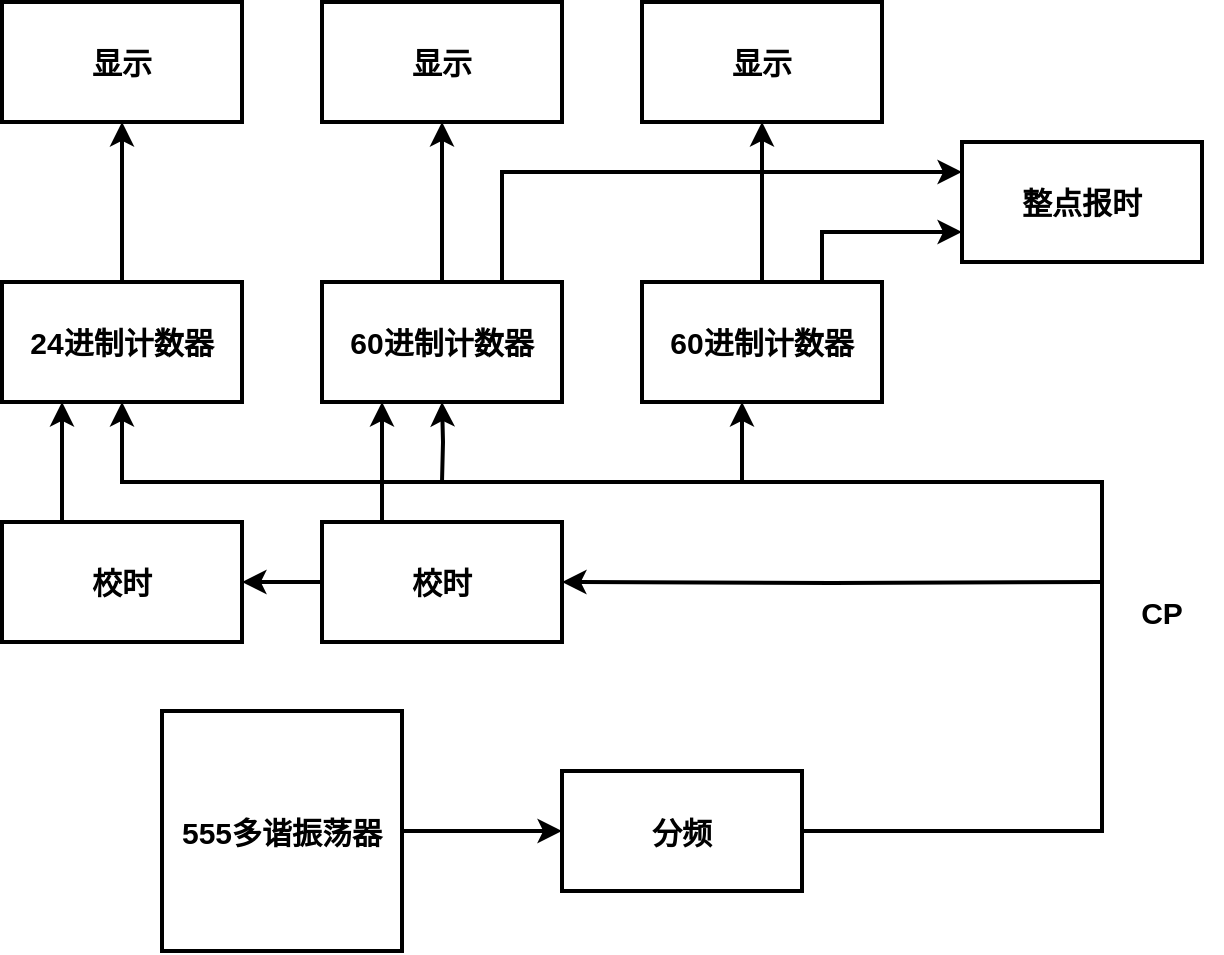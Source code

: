<mxfile version="15.4.0" type="device"><diagram id="V7NYlMOOJius4nLvN5gv" name="第 1 页"><mxGraphModel dx="768" dy="831" grid="1" gridSize="10" guides="1" tooltips="1" connect="1" arrows="1" fold="1" page="1" pageScale="1" pageWidth="827" pageHeight="1169" math="0" shadow="0"><root><mxCell id="0"/><mxCell id="1" parent="0"/><mxCell id="E1w2VL62CGekGI9XRPzl-32" value="" style="edgeStyle=orthogonalEdgeStyle;rounded=0;orthogonalLoop=1;jettySize=auto;html=1;strokeWidth=2;fontStyle=1;fontSize=15;" edge="1" parent="1" source="E1w2VL62CGekGI9XRPzl-1" target="E1w2VL62CGekGI9XRPzl-5"><mxGeometry relative="1" as="geometry"/></mxCell><mxCell id="E1w2VL62CGekGI9XRPzl-1" value="24进制计数器" style="rounded=0;whiteSpace=wrap;html=1;strokeWidth=2;fontStyle=1;fontSize=15;" vertex="1" parent="1"><mxGeometry x="160" y="250" width="120" height="60" as="geometry"/></mxCell><mxCell id="E1w2VL62CGekGI9XRPzl-33" value="" style="edgeStyle=orthogonalEdgeStyle;rounded=0;orthogonalLoop=1;jettySize=auto;html=1;strokeWidth=2;fontStyle=1;fontSize=15;" edge="1" parent="1" source="E1w2VL62CGekGI9XRPzl-2" target="E1w2VL62CGekGI9XRPzl-6"><mxGeometry relative="1" as="geometry"/></mxCell><mxCell id="E1w2VL62CGekGI9XRPzl-36" style="edgeStyle=orthogonalEdgeStyle;rounded=0;orthogonalLoop=1;jettySize=auto;html=1;exitX=0.75;exitY=0;exitDx=0;exitDy=0;entryX=0;entryY=0.25;entryDx=0;entryDy=0;strokeWidth=2;fontStyle=1;fontSize=15;" edge="1" parent="1" source="E1w2VL62CGekGI9XRPzl-2" target="E1w2VL62CGekGI9XRPzl-4"><mxGeometry relative="1" as="geometry"/></mxCell><mxCell id="E1w2VL62CGekGI9XRPzl-2" value="&lt;span style=&quot;font-size: 15px;&quot;&gt;60进制计数器&lt;/span&gt;" style="rounded=0;whiteSpace=wrap;html=1;strokeWidth=2;fontStyle=1;fontSize=15;" vertex="1" parent="1"><mxGeometry x="320" y="250" width="120" height="60" as="geometry"/></mxCell><mxCell id="E1w2VL62CGekGI9XRPzl-34" value="" style="edgeStyle=orthogonalEdgeStyle;rounded=0;orthogonalLoop=1;jettySize=auto;html=1;strokeWidth=2;fontStyle=1;fontSize=15;" edge="1" parent="1" source="E1w2VL62CGekGI9XRPzl-3" target="E1w2VL62CGekGI9XRPzl-7"><mxGeometry relative="1" as="geometry"/></mxCell><mxCell id="E1w2VL62CGekGI9XRPzl-37" style="edgeStyle=orthogonalEdgeStyle;rounded=0;orthogonalLoop=1;jettySize=auto;html=1;exitX=0.75;exitY=0;exitDx=0;exitDy=0;entryX=0;entryY=0.75;entryDx=0;entryDy=0;strokeWidth=2;fontStyle=1;fontSize=15;" edge="1" parent="1" source="E1w2VL62CGekGI9XRPzl-3" target="E1w2VL62CGekGI9XRPzl-4"><mxGeometry relative="1" as="geometry"/></mxCell><mxCell id="E1w2VL62CGekGI9XRPzl-3" value="&lt;span style=&quot;font-size: 15px;&quot;&gt;60进制计数器&lt;/span&gt;" style="rounded=0;whiteSpace=wrap;html=1;strokeWidth=2;fontStyle=1;fontSize=15;" vertex="1" parent="1"><mxGeometry x="480" y="250" width="120" height="60" as="geometry"/></mxCell><mxCell id="E1w2VL62CGekGI9XRPzl-4" value="整点报时" style="rounded=0;whiteSpace=wrap;html=1;strokeWidth=2;fontStyle=1;fontSize=15;" vertex="1" parent="1"><mxGeometry x="640" y="180" width="120" height="60" as="geometry"/></mxCell><mxCell id="E1w2VL62CGekGI9XRPzl-5" value="显示" style="rounded=0;whiteSpace=wrap;html=1;strokeWidth=2;fontStyle=1;fontSize=15;" vertex="1" parent="1"><mxGeometry x="160" y="110" width="120" height="60" as="geometry"/></mxCell><mxCell id="E1w2VL62CGekGI9XRPzl-6" value="显示" style="rounded=0;whiteSpace=wrap;html=1;strokeWidth=2;fontStyle=1;fontSize=15;" vertex="1" parent="1"><mxGeometry x="320" y="110" width="120" height="60" as="geometry"/></mxCell><mxCell id="E1w2VL62CGekGI9XRPzl-7" value="显示" style="rounded=0;whiteSpace=wrap;html=1;strokeWidth=2;fontStyle=1;fontSize=15;" vertex="1" parent="1"><mxGeometry x="480" y="110" width="120" height="60" as="geometry"/></mxCell><mxCell id="E1w2VL62CGekGI9XRPzl-20" style="edgeStyle=orthogonalEdgeStyle;rounded=0;orthogonalLoop=1;jettySize=auto;html=1;exitX=1;exitY=0.5;exitDx=0;exitDy=0;strokeWidth=2;fontStyle=1;fontSize=15;" edge="1" parent="1" source="E1w2VL62CGekGI9XRPzl-9"><mxGeometry relative="1" as="geometry"><mxPoint x="220" y="310" as="targetPoint"/><Array as="points"><mxPoint x="710" y="525"/><mxPoint x="710" y="350"/><mxPoint x="220" y="350"/></Array></mxGeometry></mxCell><mxCell id="E1w2VL62CGekGI9XRPzl-9" value="分频" style="rounded=0;whiteSpace=wrap;html=1;strokeWidth=2;fontStyle=1;fontSize=15;" vertex="1" parent="1"><mxGeometry x="440" y="494.5" width="120" height="60" as="geometry"/></mxCell><mxCell id="E1w2VL62CGekGI9XRPzl-29" style="edgeStyle=orthogonalEdgeStyle;rounded=0;orthogonalLoop=1;jettySize=auto;html=1;exitX=0.25;exitY=0;exitDx=0;exitDy=0;entryX=0.25;entryY=1;entryDx=0;entryDy=0;strokeWidth=2;fontStyle=1;fontSize=15;" edge="1" parent="1" source="E1w2VL62CGekGI9XRPzl-10" target="E1w2VL62CGekGI9XRPzl-1"><mxGeometry relative="1" as="geometry"/></mxCell><mxCell id="E1w2VL62CGekGI9XRPzl-10" value="校时" style="rounded=0;whiteSpace=wrap;html=1;strokeWidth=2;fontStyle=1;fontSize=15;" vertex="1" parent="1"><mxGeometry x="160" y="370" width="120" height="60" as="geometry"/></mxCell><mxCell id="E1w2VL62CGekGI9XRPzl-13" value="" style="edgeStyle=orthogonalEdgeStyle;rounded=0;orthogonalLoop=1;jettySize=auto;html=1;strokeWidth=2;fontStyle=1;fontSize=15;" edge="1" parent="1" source="E1w2VL62CGekGI9XRPzl-11" target="E1w2VL62CGekGI9XRPzl-9"><mxGeometry relative="1" as="geometry"/></mxCell><mxCell id="E1w2VL62CGekGI9XRPzl-11" value="555多谐振荡器" style="whiteSpace=wrap;html=1;aspect=fixed;strokeWidth=2;fontStyle=1;fontSize=15;" vertex="1" parent="1"><mxGeometry x="240" y="464.5" width="120" height="120" as="geometry"/></mxCell><mxCell id="E1w2VL62CGekGI9XRPzl-28" value="" style="edgeStyle=orthogonalEdgeStyle;rounded=0;orthogonalLoop=1;jettySize=auto;html=1;strokeWidth=2;fontStyle=1;fontSize=15;" edge="1" parent="1" source="E1w2VL62CGekGI9XRPzl-12" target="E1w2VL62CGekGI9XRPzl-10"><mxGeometry relative="1" as="geometry"/></mxCell><mxCell id="E1w2VL62CGekGI9XRPzl-30" style="edgeStyle=orthogonalEdgeStyle;rounded=0;orthogonalLoop=1;jettySize=auto;html=1;exitX=0.25;exitY=0;exitDx=0;exitDy=0;entryX=0.25;entryY=1;entryDx=0;entryDy=0;strokeWidth=2;fontStyle=1;fontSize=15;" edge="1" parent="1" source="E1w2VL62CGekGI9XRPzl-12" target="E1w2VL62CGekGI9XRPzl-2"><mxGeometry relative="1" as="geometry"/></mxCell><mxCell id="E1w2VL62CGekGI9XRPzl-12" value="校时" style="rounded=0;whiteSpace=wrap;html=1;strokeWidth=2;fontStyle=1;fontSize=15;" vertex="1" parent="1"><mxGeometry x="320" y="370" width="120" height="60" as="geometry"/></mxCell><mxCell id="E1w2VL62CGekGI9XRPzl-23" value="" style="endArrow=classic;html=1;rounded=0;edgeStyle=orthogonalEdgeStyle;entryX=0.5;entryY=1;entryDx=0;entryDy=0;strokeWidth=2;fontStyle=1;fontSize=15;" edge="1" parent="1" target="E1w2VL62CGekGI9XRPzl-2"><mxGeometry relative="1" as="geometry"><mxPoint x="380" y="350" as="sourcePoint"/><mxPoint x="430" y="390" as="targetPoint"/></mxGeometry></mxCell><mxCell id="E1w2VL62CGekGI9XRPzl-25" value="" style="endArrow=classic;html=1;rounded=0;edgeStyle=orthogonalEdgeStyle;entryX=0.5;entryY=1;entryDx=0;entryDy=0;strokeWidth=2;fontStyle=1;fontSize=15;" edge="1" parent="1"><mxGeometry relative="1" as="geometry"><mxPoint x="530" y="350" as="sourcePoint"/><mxPoint x="530" y="310" as="targetPoint"/></mxGeometry></mxCell><mxCell id="E1w2VL62CGekGI9XRPzl-26" value="" style="endArrow=classic;html=1;rounded=0;edgeStyle=orthogonalEdgeStyle;entryX=1;entryY=0.5;entryDx=0;entryDy=0;strokeWidth=2;fontStyle=1;fontSize=15;" edge="1" parent="1" target="E1w2VL62CGekGI9XRPzl-12"><mxGeometry relative="1" as="geometry"><mxPoint x="710" y="400" as="sourcePoint"/><mxPoint x="680" y="490" as="targetPoint"/></mxGeometry></mxCell><mxCell id="E1w2VL62CGekGI9XRPzl-31" value="CP" style="text;html=1;strokeColor=none;fillColor=none;align=center;verticalAlign=middle;whiteSpace=wrap;rounded=0;strokeWidth=2;fontStyle=1;fontSize=15;" vertex="1" parent="1"><mxGeometry x="710" y="400" width="60" height="30" as="geometry"/></mxCell></root></mxGraphModel></diagram></mxfile>